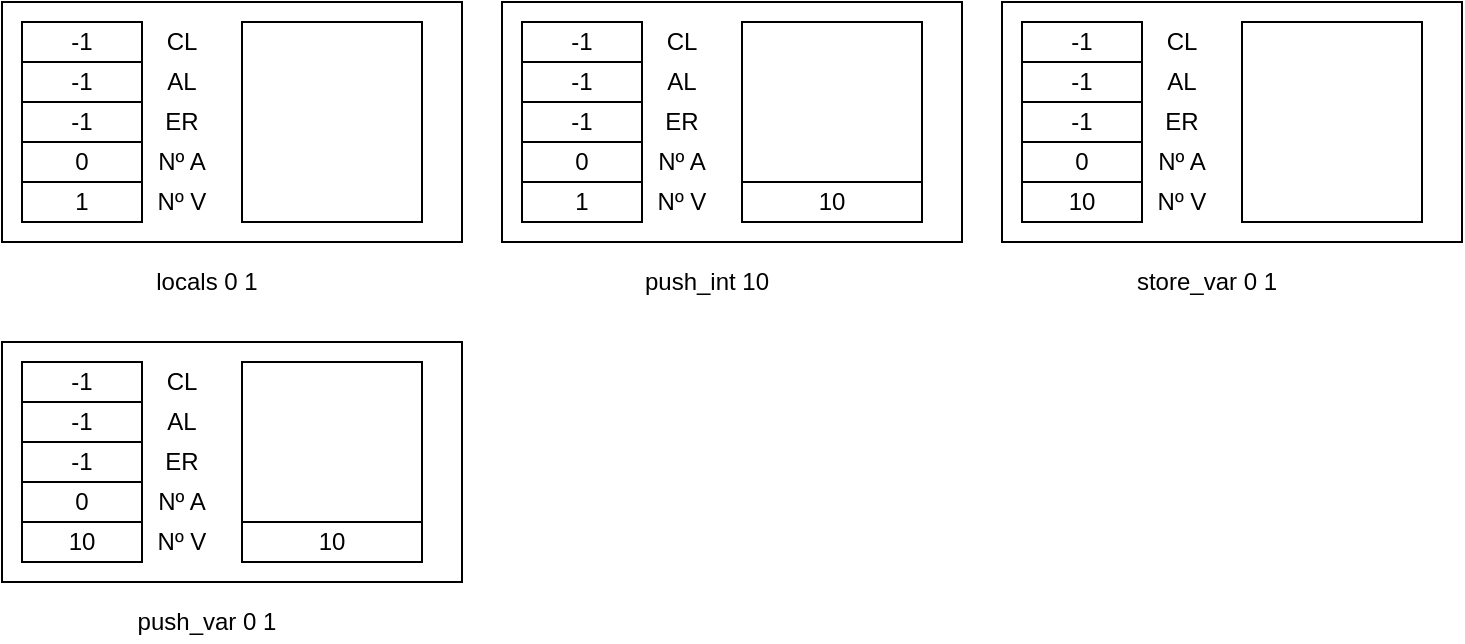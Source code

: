 <mxfile version="13.0.3" type="device"><diagram id="tUv3Esv-e6f55cJss-hQ" name="Page-1"><mxGraphModel dx="1662" dy="831" grid="1" gridSize="10" guides="1" tooltips="1" connect="1" arrows="1" fold="1" page="1" pageScale="1" pageWidth="850" pageHeight="1100" math="0" shadow="0"><root><mxCell id="0"/><mxCell id="1" parent="0"/><mxCell id="bEUCTWiHPlFQDQwXdcrc-2" value="" style="rounded=0;whiteSpace=wrap;html=1;" parent="1" vertex="1"><mxGeometry x="60" y="20" width="230" height="120" as="geometry"/></mxCell><mxCell id="bEUCTWiHPlFQDQwXdcrc-3" value="-1" style="rounded=0;whiteSpace=wrap;html=1;" parent="1" vertex="1"><mxGeometry x="70" y="30" width="60" height="20" as="geometry"/></mxCell><mxCell id="bEUCTWiHPlFQDQwXdcrc-4" value="-1" style="rounded=0;whiteSpace=wrap;html=1;" parent="1" vertex="1"><mxGeometry x="70" y="50" width="60" height="20" as="geometry"/></mxCell><mxCell id="bEUCTWiHPlFQDQwXdcrc-5" value="-1" style="rounded=0;whiteSpace=wrap;html=1;" parent="1" vertex="1"><mxGeometry x="70" y="70" width="60" height="20" as="geometry"/></mxCell><mxCell id="bEUCTWiHPlFQDQwXdcrc-6" value="0" style="rounded=0;whiteSpace=wrap;html=1;" parent="1" vertex="1"><mxGeometry x="70" y="90" width="60" height="20" as="geometry"/></mxCell><mxCell id="bEUCTWiHPlFQDQwXdcrc-7" value="1" style="rounded=0;whiteSpace=wrap;html=1;" parent="1" vertex="1"><mxGeometry x="70" y="110" width="60" height="20" as="geometry"/></mxCell><mxCell id="bEUCTWiHPlFQDQwXdcrc-8" value="CL" style="text;html=1;strokeColor=none;fillColor=none;align=center;verticalAlign=middle;whiteSpace=wrap;rounded=0;" parent="1" vertex="1"><mxGeometry x="130" y="30" width="40" height="20" as="geometry"/></mxCell><mxCell id="bEUCTWiHPlFQDQwXdcrc-9" value="AL" style="text;html=1;strokeColor=none;fillColor=none;align=center;verticalAlign=middle;whiteSpace=wrap;rounded=0;" parent="1" vertex="1"><mxGeometry x="130" y="50" width="40" height="20" as="geometry"/></mxCell><mxCell id="bEUCTWiHPlFQDQwXdcrc-10" value="ER" style="text;html=1;strokeColor=none;fillColor=none;align=center;verticalAlign=middle;whiteSpace=wrap;rounded=0;" parent="1" vertex="1"><mxGeometry x="130" y="70" width="40" height="20" as="geometry"/></mxCell><mxCell id="bEUCTWiHPlFQDQwXdcrc-11" value="Nº A" style="text;html=1;strokeColor=none;fillColor=none;align=center;verticalAlign=middle;whiteSpace=wrap;rounded=0;" parent="1" vertex="1"><mxGeometry x="130" y="90" width="40" height="20" as="geometry"/></mxCell><mxCell id="bEUCTWiHPlFQDQwXdcrc-12" value="Nº V" style="text;html=1;strokeColor=none;fillColor=none;align=center;verticalAlign=middle;whiteSpace=wrap;rounded=0;" parent="1" vertex="1"><mxGeometry x="130" y="110" width="40" height="20" as="geometry"/></mxCell><mxCell id="bEUCTWiHPlFQDQwXdcrc-13" value="locals 0 1" style="text;html=1;strokeColor=none;fillColor=none;align=center;verticalAlign=middle;whiteSpace=wrap;rounded=0;" parent="1" vertex="1"><mxGeometry x="120" y="150" width="85" height="20" as="geometry"/></mxCell><mxCell id="bEUCTWiHPlFQDQwXdcrc-14" value="" style="rounded=0;whiteSpace=wrap;html=1;" parent="1" vertex="1"><mxGeometry x="180" y="30" width="90" height="100" as="geometry"/></mxCell><mxCell id="bEUCTWiHPlFQDQwXdcrc-15" value="" style="rounded=0;whiteSpace=wrap;html=1;" parent="1" vertex="1"><mxGeometry x="310" y="20" width="230" height="120" as="geometry"/></mxCell><mxCell id="bEUCTWiHPlFQDQwXdcrc-16" value="-1" style="rounded=0;whiteSpace=wrap;html=1;" parent="1" vertex="1"><mxGeometry x="320" y="30" width="60" height="20" as="geometry"/></mxCell><mxCell id="bEUCTWiHPlFQDQwXdcrc-17" value="-1" style="rounded=0;whiteSpace=wrap;html=1;" parent="1" vertex="1"><mxGeometry x="320" y="50" width="60" height="20" as="geometry"/></mxCell><mxCell id="bEUCTWiHPlFQDQwXdcrc-18" value="-1" style="rounded=0;whiteSpace=wrap;html=1;" parent="1" vertex="1"><mxGeometry x="320" y="70" width="60" height="20" as="geometry"/></mxCell><mxCell id="bEUCTWiHPlFQDQwXdcrc-19" value="0" style="rounded=0;whiteSpace=wrap;html=1;" parent="1" vertex="1"><mxGeometry x="320" y="90" width="60" height="20" as="geometry"/></mxCell><mxCell id="bEUCTWiHPlFQDQwXdcrc-20" value="1" style="rounded=0;whiteSpace=wrap;html=1;" parent="1" vertex="1"><mxGeometry x="320" y="110" width="60" height="20" as="geometry"/></mxCell><mxCell id="bEUCTWiHPlFQDQwXdcrc-21" value="CL" style="text;html=1;strokeColor=none;fillColor=none;align=center;verticalAlign=middle;whiteSpace=wrap;rounded=0;" parent="1" vertex="1"><mxGeometry x="380" y="30" width="40" height="20" as="geometry"/></mxCell><mxCell id="bEUCTWiHPlFQDQwXdcrc-22" value="AL" style="text;html=1;strokeColor=none;fillColor=none;align=center;verticalAlign=middle;whiteSpace=wrap;rounded=0;" parent="1" vertex="1"><mxGeometry x="380" y="50" width="40" height="20" as="geometry"/></mxCell><mxCell id="bEUCTWiHPlFQDQwXdcrc-23" value="ER" style="text;html=1;strokeColor=none;fillColor=none;align=center;verticalAlign=middle;whiteSpace=wrap;rounded=0;" parent="1" vertex="1"><mxGeometry x="380" y="70" width="40" height="20" as="geometry"/></mxCell><mxCell id="bEUCTWiHPlFQDQwXdcrc-24" value="Nº A" style="text;html=1;strokeColor=none;fillColor=none;align=center;verticalAlign=middle;whiteSpace=wrap;rounded=0;" parent="1" vertex="1"><mxGeometry x="380" y="90" width="40" height="20" as="geometry"/></mxCell><mxCell id="bEUCTWiHPlFQDQwXdcrc-25" value="Nº V" style="text;html=1;strokeColor=none;fillColor=none;align=center;verticalAlign=middle;whiteSpace=wrap;rounded=0;" parent="1" vertex="1"><mxGeometry x="380" y="110" width="40" height="20" as="geometry"/></mxCell><mxCell id="bEUCTWiHPlFQDQwXdcrc-26" value="push_int 10" style="text;html=1;strokeColor=none;fillColor=none;align=center;verticalAlign=middle;whiteSpace=wrap;rounded=0;" parent="1" vertex="1"><mxGeometry x="370" y="150" width="85" height="20" as="geometry"/></mxCell><mxCell id="bEUCTWiHPlFQDQwXdcrc-27" value="" style="rounded=0;whiteSpace=wrap;html=1;" parent="1" vertex="1"><mxGeometry x="430" y="30" width="90" height="100" as="geometry"/></mxCell><mxCell id="bEUCTWiHPlFQDQwXdcrc-28" value="10" style="rounded=0;whiteSpace=wrap;html=1;" parent="1" vertex="1"><mxGeometry x="430" y="110" width="90" height="20" as="geometry"/></mxCell><mxCell id="bEUCTWiHPlFQDQwXdcrc-29" value="" style="rounded=0;whiteSpace=wrap;html=1;" parent="1" vertex="1"><mxGeometry x="560" y="20" width="230" height="120" as="geometry"/></mxCell><mxCell id="bEUCTWiHPlFQDQwXdcrc-30" value="-1" style="rounded=0;whiteSpace=wrap;html=1;" parent="1" vertex="1"><mxGeometry x="570" y="30" width="60" height="20" as="geometry"/></mxCell><mxCell id="bEUCTWiHPlFQDQwXdcrc-31" value="-1" style="rounded=0;whiteSpace=wrap;html=1;" parent="1" vertex="1"><mxGeometry x="570" y="50" width="60" height="20" as="geometry"/></mxCell><mxCell id="bEUCTWiHPlFQDQwXdcrc-32" value="-1" style="rounded=0;whiteSpace=wrap;html=1;" parent="1" vertex="1"><mxGeometry x="570" y="70" width="60" height="20" as="geometry"/></mxCell><mxCell id="bEUCTWiHPlFQDQwXdcrc-33" value="0" style="rounded=0;whiteSpace=wrap;html=1;" parent="1" vertex="1"><mxGeometry x="570" y="90" width="60" height="20" as="geometry"/></mxCell><mxCell id="bEUCTWiHPlFQDQwXdcrc-34" value="10" style="rounded=0;whiteSpace=wrap;html=1;" parent="1" vertex="1"><mxGeometry x="570" y="110" width="60" height="20" as="geometry"/></mxCell><mxCell id="bEUCTWiHPlFQDQwXdcrc-35" value="CL" style="text;html=1;strokeColor=none;fillColor=none;align=center;verticalAlign=middle;whiteSpace=wrap;rounded=0;" parent="1" vertex="1"><mxGeometry x="630" y="30" width="40" height="20" as="geometry"/></mxCell><mxCell id="bEUCTWiHPlFQDQwXdcrc-36" value="AL" style="text;html=1;strokeColor=none;fillColor=none;align=center;verticalAlign=middle;whiteSpace=wrap;rounded=0;" parent="1" vertex="1"><mxGeometry x="630" y="50" width="40" height="20" as="geometry"/></mxCell><mxCell id="bEUCTWiHPlFQDQwXdcrc-37" value="ER" style="text;html=1;strokeColor=none;fillColor=none;align=center;verticalAlign=middle;whiteSpace=wrap;rounded=0;" parent="1" vertex="1"><mxGeometry x="630" y="70" width="40" height="20" as="geometry"/></mxCell><mxCell id="bEUCTWiHPlFQDQwXdcrc-38" value="Nº A" style="text;html=1;strokeColor=none;fillColor=none;align=center;verticalAlign=middle;whiteSpace=wrap;rounded=0;" parent="1" vertex="1"><mxGeometry x="630" y="90" width="40" height="20" as="geometry"/></mxCell><mxCell id="bEUCTWiHPlFQDQwXdcrc-39" value="Nº V" style="text;html=1;strokeColor=none;fillColor=none;align=center;verticalAlign=middle;whiteSpace=wrap;rounded=0;" parent="1" vertex="1"><mxGeometry x="630" y="110" width="40" height="20" as="geometry"/></mxCell><mxCell id="bEUCTWiHPlFQDQwXdcrc-40" value="store_var 0 1" style="text;html=1;strokeColor=none;fillColor=none;align=center;verticalAlign=middle;whiteSpace=wrap;rounded=0;" parent="1" vertex="1"><mxGeometry x="620" y="150" width="85" height="20" as="geometry"/></mxCell><mxCell id="bEUCTWiHPlFQDQwXdcrc-41" value="" style="rounded=0;whiteSpace=wrap;html=1;" parent="1" vertex="1"><mxGeometry x="680" y="30" width="90" height="100" as="geometry"/></mxCell><mxCell id="bEUCTWiHPlFQDQwXdcrc-43" value="" style="rounded=0;whiteSpace=wrap;html=1;" parent="1" vertex="1"><mxGeometry x="60" y="190" width="230" height="120" as="geometry"/></mxCell><mxCell id="bEUCTWiHPlFQDQwXdcrc-44" value="-1" style="rounded=0;whiteSpace=wrap;html=1;" parent="1" vertex="1"><mxGeometry x="70" y="200" width="60" height="20" as="geometry"/></mxCell><mxCell id="bEUCTWiHPlFQDQwXdcrc-45" value="-1" style="rounded=0;whiteSpace=wrap;html=1;" parent="1" vertex="1"><mxGeometry x="70" y="220" width="60" height="20" as="geometry"/></mxCell><mxCell id="bEUCTWiHPlFQDQwXdcrc-46" value="-1" style="rounded=0;whiteSpace=wrap;html=1;" parent="1" vertex="1"><mxGeometry x="70" y="240" width="60" height="20" as="geometry"/></mxCell><mxCell id="bEUCTWiHPlFQDQwXdcrc-47" value="0" style="rounded=0;whiteSpace=wrap;html=1;" parent="1" vertex="1"><mxGeometry x="70" y="260" width="60" height="20" as="geometry"/></mxCell><mxCell id="bEUCTWiHPlFQDQwXdcrc-48" value="10" style="rounded=0;whiteSpace=wrap;html=1;" parent="1" vertex="1"><mxGeometry x="70" y="280" width="60" height="20" as="geometry"/></mxCell><mxCell id="bEUCTWiHPlFQDQwXdcrc-49" value="CL" style="text;html=1;strokeColor=none;fillColor=none;align=center;verticalAlign=middle;whiteSpace=wrap;rounded=0;" parent="1" vertex="1"><mxGeometry x="130" y="200" width="40" height="20" as="geometry"/></mxCell><mxCell id="bEUCTWiHPlFQDQwXdcrc-50" value="AL" style="text;html=1;strokeColor=none;fillColor=none;align=center;verticalAlign=middle;whiteSpace=wrap;rounded=0;" parent="1" vertex="1"><mxGeometry x="130" y="220" width="40" height="20" as="geometry"/></mxCell><mxCell id="bEUCTWiHPlFQDQwXdcrc-51" value="ER" style="text;html=1;strokeColor=none;fillColor=none;align=center;verticalAlign=middle;whiteSpace=wrap;rounded=0;" parent="1" vertex="1"><mxGeometry x="130" y="240" width="40" height="20" as="geometry"/></mxCell><mxCell id="bEUCTWiHPlFQDQwXdcrc-52" value="Nº A" style="text;html=1;strokeColor=none;fillColor=none;align=center;verticalAlign=middle;whiteSpace=wrap;rounded=0;" parent="1" vertex="1"><mxGeometry x="130" y="260" width="40" height="20" as="geometry"/></mxCell><mxCell id="bEUCTWiHPlFQDQwXdcrc-53" value="Nº V" style="text;html=1;strokeColor=none;fillColor=none;align=center;verticalAlign=middle;whiteSpace=wrap;rounded=0;" parent="1" vertex="1"><mxGeometry x="130" y="280" width="40" height="20" as="geometry"/></mxCell><mxCell id="bEUCTWiHPlFQDQwXdcrc-54" value="push_var 0 1" style="text;html=1;strokeColor=none;fillColor=none;align=center;verticalAlign=middle;whiteSpace=wrap;rounded=0;" parent="1" vertex="1"><mxGeometry x="120" y="320" width="85" height="20" as="geometry"/></mxCell><mxCell id="bEUCTWiHPlFQDQwXdcrc-55" value="" style="rounded=0;whiteSpace=wrap;html=1;" parent="1" vertex="1"><mxGeometry x="180" y="200" width="90" height="100" as="geometry"/></mxCell><mxCell id="bEUCTWiHPlFQDQwXdcrc-56" value="10" style="rounded=0;whiteSpace=wrap;html=1;" parent="1" vertex="1"><mxGeometry x="180" y="280" width="90" height="20" as="geometry"/></mxCell></root></mxGraphModel></diagram></mxfile>